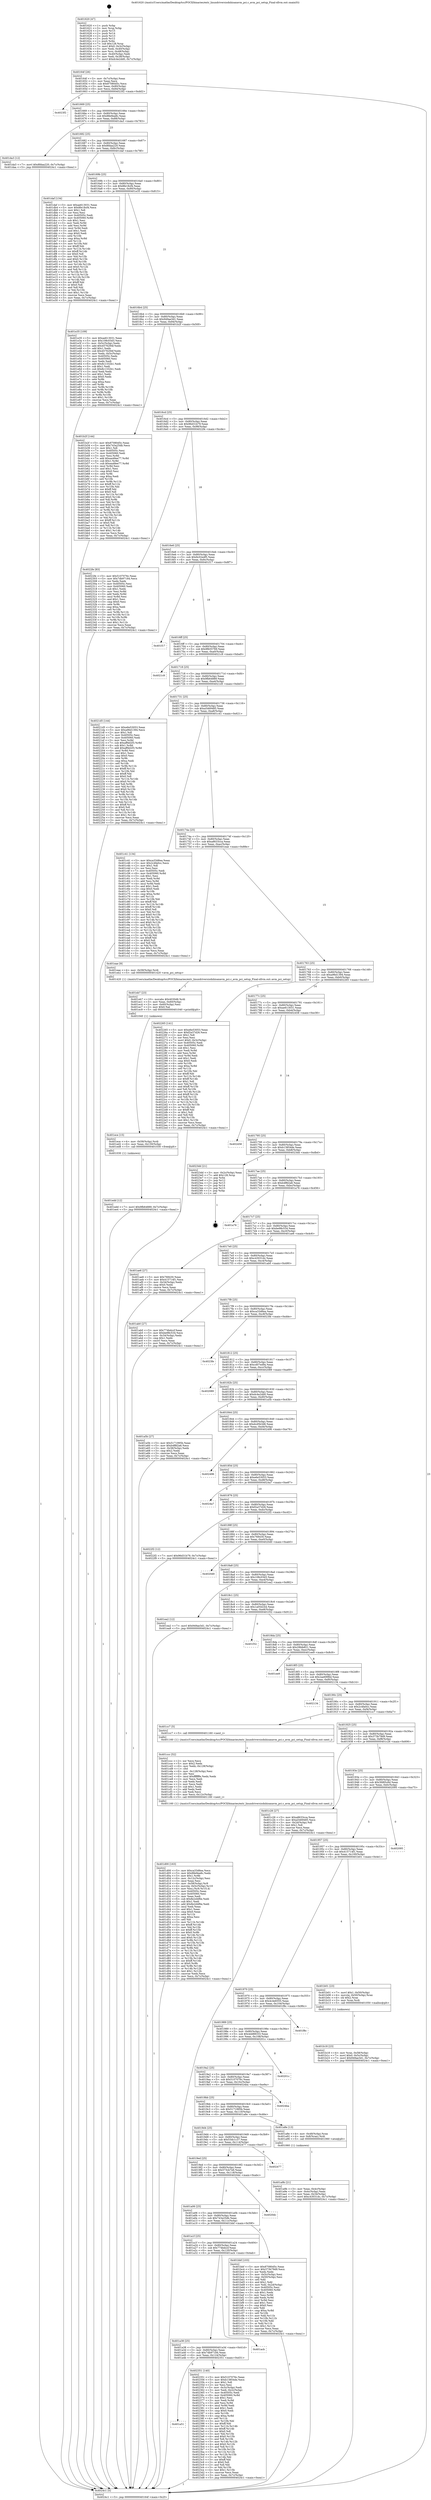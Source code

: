 digraph "0x401620" {
  label = "0x401620 (/mnt/c/Users/mathe/Desktop/tcc/POCII/binaries/extr_linuxdriversisdnhisaxavm_pci.c_avm_pci_setup_Final-ollvm.out::main(0))"
  labelloc = "t"
  node[shape=record]

  Entry [label="",width=0.3,height=0.3,shape=circle,fillcolor=black,style=filled]
  "0x40164f" [label="{
     0x40164f [26]\l
     | [instrs]\l
     &nbsp;&nbsp;0x40164f \<+3\>: mov -0x7c(%rbp),%eax\l
     &nbsp;&nbsp;0x401652 \<+2\>: mov %eax,%ecx\l
     &nbsp;&nbsp;0x401654 \<+6\>: sub $0x87080d5c,%ecx\l
     &nbsp;&nbsp;0x40165a \<+3\>: mov %eax,-0x80(%rbp)\l
     &nbsp;&nbsp;0x40165d \<+6\>: mov %ecx,-0x84(%rbp)\l
     &nbsp;&nbsp;0x401663 \<+6\>: je 00000000004023f2 \<main+0xdd2\>\l
  }"]
  "0x4023f2" [label="{
     0x4023f2\l
  }", style=dashed]
  "0x401669" [label="{
     0x401669 [25]\l
     | [instrs]\l
     &nbsp;&nbsp;0x401669 \<+5\>: jmp 000000000040166e \<main+0x4e\>\l
     &nbsp;&nbsp;0x40166e \<+3\>: mov -0x80(%rbp),%eax\l
     &nbsp;&nbsp;0x401671 \<+5\>: sub $0x88e9ea8c,%eax\l
     &nbsp;&nbsp;0x401676 \<+6\>: mov %eax,-0x88(%rbp)\l
     &nbsp;&nbsp;0x40167c \<+6\>: je 0000000000401da3 \<main+0x783\>\l
  }"]
  Exit [label="",width=0.3,height=0.3,shape=circle,fillcolor=black,style=filled,peripheries=2]
  "0x401da3" [label="{
     0x401da3 [12]\l
     | [instrs]\l
     &nbsp;&nbsp;0x401da3 \<+7\>: movl $0x8fdaa220,-0x7c(%rbp)\l
     &nbsp;&nbsp;0x401daa \<+5\>: jmp 00000000004024c1 \<main+0xea1\>\l
  }"]
  "0x401682" [label="{
     0x401682 [25]\l
     | [instrs]\l
     &nbsp;&nbsp;0x401682 \<+5\>: jmp 0000000000401687 \<main+0x67\>\l
     &nbsp;&nbsp;0x401687 \<+3\>: mov -0x80(%rbp),%eax\l
     &nbsp;&nbsp;0x40168a \<+5\>: sub $0x8fdaa220,%eax\l
     &nbsp;&nbsp;0x40168f \<+6\>: mov %eax,-0x8c(%rbp)\l
     &nbsp;&nbsp;0x401695 \<+6\>: je 0000000000401daf \<main+0x78f\>\l
  }"]
  "0x401a51" [label="{
     0x401a51\l
  }", style=dashed]
  "0x401daf" [label="{
     0x401daf [134]\l
     | [instrs]\l
     &nbsp;&nbsp;0x401daf \<+5\>: mov $0xae613031,%eax\l
     &nbsp;&nbsp;0x401db4 \<+5\>: mov $0x8fe18cf4,%ecx\l
     &nbsp;&nbsp;0x401db9 \<+2\>: mov $0x1,%dl\l
     &nbsp;&nbsp;0x401dbb \<+2\>: xor %esi,%esi\l
     &nbsp;&nbsp;0x401dbd \<+7\>: mov 0x40505c,%edi\l
     &nbsp;&nbsp;0x401dc4 \<+8\>: mov 0x405060,%r8d\l
     &nbsp;&nbsp;0x401dcc \<+3\>: sub $0x1,%esi\l
     &nbsp;&nbsp;0x401dcf \<+3\>: mov %edi,%r9d\l
     &nbsp;&nbsp;0x401dd2 \<+3\>: add %esi,%r9d\l
     &nbsp;&nbsp;0x401dd5 \<+4\>: imul %r9d,%edi\l
     &nbsp;&nbsp;0x401dd9 \<+3\>: and $0x1,%edi\l
     &nbsp;&nbsp;0x401ddc \<+3\>: cmp $0x0,%edi\l
     &nbsp;&nbsp;0x401ddf \<+4\>: sete %r10b\l
     &nbsp;&nbsp;0x401de3 \<+4\>: cmp $0xa,%r8d\l
     &nbsp;&nbsp;0x401de7 \<+4\>: setl %r11b\l
     &nbsp;&nbsp;0x401deb \<+3\>: mov %r10b,%bl\l
     &nbsp;&nbsp;0x401dee \<+3\>: xor $0xff,%bl\l
     &nbsp;&nbsp;0x401df1 \<+3\>: mov %r11b,%r14b\l
     &nbsp;&nbsp;0x401df4 \<+4\>: xor $0xff,%r14b\l
     &nbsp;&nbsp;0x401df8 \<+3\>: xor $0x0,%dl\l
     &nbsp;&nbsp;0x401dfb \<+3\>: mov %bl,%r15b\l
     &nbsp;&nbsp;0x401dfe \<+4\>: and $0x0,%r15b\l
     &nbsp;&nbsp;0x401e02 \<+3\>: and %dl,%r10b\l
     &nbsp;&nbsp;0x401e05 \<+3\>: mov %r14b,%r12b\l
     &nbsp;&nbsp;0x401e08 \<+4\>: and $0x0,%r12b\l
     &nbsp;&nbsp;0x401e0c \<+3\>: and %dl,%r11b\l
     &nbsp;&nbsp;0x401e0f \<+3\>: or %r10b,%r15b\l
     &nbsp;&nbsp;0x401e12 \<+3\>: or %r11b,%r12b\l
     &nbsp;&nbsp;0x401e15 \<+3\>: xor %r12b,%r15b\l
     &nbsp;&nbsp;0x401e18 \<+3\>: or %r14b,%bl\l
     &nbsp;&nbsp;0x401e1b \<+3\>: xor $0xff,%bl\l
     &nbsp;&nbsp;0x401e1e \<+3\>: or $0x0,%dl\l
     &nbsp;&nbsp;0x401e21 \<+2\>: and %dl,%bl\l
     &nbsp;&nbsp;0x401e23 \<+3\>: or %bl,%r15b\l
     &nbsp;&nbsp;0x401e26 \<+4\>: test $0x1,%r15b\l
     &nbsp;&nbsp;0x401e2a \<+3\>: cmovne %ecx,%eax\l
     &nbsp;&nbsp;0x401e2d \<+3\>: mov %eax,-0x7c(%rbp)\l
     &nbsp;&nbsp;0x401e30 \<+5\>: jmp 00000000004024c1 \<main+0xea1\>\l
  }"]
  "0x40169b" [label="{
     0x40169b [25]\l
     | [instrs]\l
     &nbsp;&nbsp;0x40169b \<+5\>: jmp 00000000004016a0 \<main+0x80\>\l
     &nbsp;&nbsp;0x4016a0 \<+3\>: mov -0x80(%rbp),%eax\l
     &nbsp;&nbsp;0x4016a3 \<+5\>: sub $0x8fe18cf4,%eax\l
     &nbsp;&nbsp;0x4016a8 \<+6\>: mov %eax,-0x90(%rbp)\l
     &nbsp;&nbsp;0x4016ae \<+6\>: je 0000000000401e35 \<main+0x815\>\l
  }"]
  "0x402351" [label="{
     0x402351 [140]\l
     | [instrs]\l
     &nbsp;&nbsp;0x402351 \<+5\>: mov $0x5107076c,%eax\l
     &nbsp;&nbsp;0x402356 \<+5\>: mov $0xb13854de,%ecx\l
     &nbsp;&nbsp;0x40235b \<+2\>: mov $0x1,%dl\l
     &nbsp;&nbsp;0x40235d \<+2\>: xor %esi,%esi\l
     &nbsp;&nbsp;0x40235f \<+3\>: mov -0x3c(%rbp),%edi\l
     &nbsp;&nbsp;0x402362 \<+3\>: mov %edi,-0x2c(%rbp)\l
     &nbsp;&nbsp;0x402365 \<+7\>: mov 0x40505c,%edi\l
     &nbsp;&nbsp;0x40236c \<+8\>: mov 0x405060,%r8d\l
     &nbsp;&nbsp;0x402374 \<+3\>: sub $0x1,%esi\l
     &nbsp;&nbsp;0x402377 \<+3\>: mov %edi,%r9d\l
     &nbsp;&nbsp;0x40237a \<+3\>: add %esi,%r9d\l
     &nbsp;&nbsp;0x40237d \<+4\>: imul %r9d,%edi\l
     &nbsp;&nbsp;0x402381 \<+3\>: and $0x1,%edi\l
     &nbsp;&nbsp;0x402384 \<+3\>: cmp $0x0,%edi\l
     &nbsp;&nbsp;0x402387 \<+4\>: sete %r10b\l
     &nbsp;&nbsp;0x40238b \<+4\>: cmp $0xa,%r8d\l
     &nbsp;&nbsp;0x40238f \<+4\>: setl %r11b\l
     &nbsp;&nbsp;0x402393 \<+3\>: mov %r10b,%bl\l
     &nbsp;&nbsp;0x402396 \<+3\>: xor $0xff,%bl\l
     &nbsp;&nbsp;0x402399 \<+3\>: mov %r11b,%r14b\l
     &nbsp;&nbsp;0x40239c \<+4\>: xor $0xff,%r14b\l
     &nbsp;&nbsp;0x4023a0 \<+3\>: xor $0x0,%dl\l
     &nbsp;&nbsp;0x4023a3 \<+3\>: mov %bl,%r15b\l
     &nbsp;&nbsp;0x4023a6 \<+4\>: and $0x0,%r15b\l
     &nbsp;&nbsp;0x4023aa \<+3\>: and %dl,%r10b\l
     &nbsp;&nbsp;0x4023ad \<+3\>: mov %r14b,%r12b\l
     &nbsp;&nbsp;0x4023b0 \<+4\>: and $0x0,%r12b\l
     &nbsp;&nbsp;0x4023b4 \<+3\>: and %dl,%r11b\l
     &nbsp;&nbsp;0x4023b7 \<+3\>: or %r10b,%r15b\l
     &nbsp;&nbsp;0x4023ba \<+3\>: or %r11b,%r12b\l
     &nbsp;&nbsp;0x4023bd \<+3\>: xor %r12b,%r15b\l
     &nbsp;&nbsp;0x4023c0 \<+3\>: or %r14b,%bl\l
     &nbsp;&nbsp;0x4023c3 \<+3\>: xor $0xff,%bl\l
     &nbsp;&nbsp;0x4023c6 \<+3\>: or $0x0,%dl\l
     &nbsp;&nbsp;0x4023c9 \<+2\>: and %dl,%bl\l
     &nbsp;&nbsp;0x4023cb \<+3\>: or %bl,%r15b\l
     &nbsp;&nbsp;0x4023ce \<+4\>: test $0x1,%r15b\l
     &nbsp;&nbsp;0x4023d2 \<+3\>: cmovne %ecx,%eax\l
     &nbsp;&nbsp;0x4023d5 \<+3\>: mov %eax,-0x7c(%rbp)\l
     &nbsp;&nbsp;0x4023d8 \<+5\>: jmp 00000000004024c1 \<main+0xea1\>\l
  }"]
  "0x401e35" [label="{
     0x401e35 [109]\l
     | [instrs]\l
     &nbsp;&nbsp;0x401e35 \<+5\>: mov $0xae613031,%eax\l
     &nbsp;&nbsp;0x401e3a \<+5\>: mov $0x108c03d3,%ecx\l
     &nbsp;&nbsp;0x401e3f \<+3\>: mov -0x5c(%rbp),%edx\l
     &nbsp;&nbsp;0x401e42 \<+6\>: add $0x4576294f,%edx\l
     &nbsp;&nbsp;0x401e48 \<+3\>: add $0x1,%edx\l
     &nbsp;&nbsp;0x401e4b \<+6\>: sub $0x4576294f,%edx\l
     &nbsp;&nbsp;0x401e51 \<+3\>: mov %edx,-0x5c(%rbp)\l
     &nbsp;&nbsp;0x401e54 \<+7\>: mov 0x40505c,%edx\l
     &nbsp;&nbsp;0x401e5b \<+7\>: mov 0x405060,%esi\l
     &nbsp;&nbsp;0x401e62 \<+2\>: mov %edx,%edi\l
     &nbsp;&nbsp;0x401e64 \<+6\>: add $0x8c1332b1,%edi\l
     &nbsp;&nbsp;0x401e6a \<+3\>: sub $0x1,%edi\l
     &nbsp;&nbsp;0x401e6d \<+6\>: sub $0x8c1332b1,%edi\l
     &nbsp;&nbsp;0x401e73 \<+3\>: imul %edi,%edx\l
     &nbsp;&nbsp;0x401e76 \<+3\>: and $0x1,%edx\l
     &nbsp;&nbsp;0x401e79 \<+3\>: cmp $0x0,%edx\l
     &nbsp;&nbsp;0x401e7c \<+4\>: sete %r8b\l
     &nbsp;&nbsp;0x401e80 \<+3\>: cmp $0xa,%esi\l
     &nbsp;&nbsp;0x401e83 \<+4\>: setl %r9b\l
     &nbsp;&nbsp;0x401e87 \<+3\>: mov %r8b,%r10b\l
     &nbsp;&nbsp;0x401e8a \<+3\>: and %r9b,%r10b\l
     &nbsp;&nbsp;0x401e8d \<+3\>: xor %r9b,%r8b\l
     &nbsp;&nbsp;0x401e90 \<+3\>: or %r8b,%r10b\l
     &nbsp;&nbsp;0x401e93 \<+4\>: test $0x1,%r10b\l
     &nbsp;&nbsp;0x401e97 \<+3\>: cmovne %ecx,%eax\l
     &nbsp;&nbsp;0x401e9a \<+3\>: mov %eax,-0x7c(%rbp)\l
     &nbsp;&nbsp;0x401e9d \<+5\>: jmp 00000000004024c1 \<main+0xea1\>\l
  }"]
  "0x4016b4" [label="{
     0x4016b4 [25]\l
     | [instrs]\l
     &nbsp;&nbsp;0x4016b4 \<+5\>: jmp 00000000004016b9 \<main+0x99\>\l
     &nbsp;&nbsp;0x4016b9 \<+3\>: mov -0x80(%rbp),%eax\l
     &nbsp;&nbsp;0x4016bc \<+5\>: sub $0x949ae3d1,%eax\l
     &nbsp;&nbsp;0x4016c1 \<+6\>: mov %eax,-0x94(%rbp)\l
     &nbsp;&nbsp;0x4016c7 \<+6\>: je 0000000000401b2f \<main+0x50f\>\l
  }"]
  "0x401a38" [label="{
     0x401a38 [25]\l
     | [instrs]\l
     &nbsp;&nbsp;0x401a38 \<+5\>: jmp 0000000000401a3d \<main+0x41d\>\l
     &nbsp;&nbsp;0x401a3d \<+3\>: mov -0x80(%rbp),%eax\l
     &nbsp;&nbsp;0x401a40 \<+5\>: sub $0x7db97184,%eax\l
     &nbsp;&nbsp;0x401a45 \<+6\>: mov %eax,-0x124(%rbp)\l
     &nbsp;&nbsp;0x401a4b \<+6\>: je 0000000000402351 \<main+0xd31\>\l
  }"]
  "0x401b2f" [label="{
     0x401b2f [144]\l
     | [instrs]\l
     &nbsp;&nbsp;0x401b2f \<+5\>: mov $0x87080d5c,%eax\l
     &nbsp;&nbsp;0x401b34 \<+5\>: mov $0x743a25db,%ecx\l
     &nbsp;&nbsp;0x401b39 \<+2\>: mov $0x1,%dl\l
     &nbsp;&nbsp;0x401b3b \<+7\>: mov 0x40505c,%esi\l
     &nbsp;&nbsp;0x401b42 \<+7\>: mov 0x405060,%edi\l
     &nbsp;&nbsp;0x401b49 \<+3\>: mov %esi,%r8d\l
     &nbsp;&nbsp;0x401b4c \<+7\>: add $0xea48ee77,%r8d\l
     &nbsp;&nbsp;0x401b53 \<+4\>: sub $0x1,%r8d\l
     &nbsp;&nbsp;0x401b57 \<+7\>: sub $0xea48ee77,%r8d\l
     &nbsp;&nbsp;0x401b5e \<+4\>: imul %r8d,%esi\l
     &nbsp;&nbsp;0x401b62 \<+3\>: and $0x1,%esi\l
     &nbsp;&nbsp;0x401b65 \<+3\>: cmp $0x0,%esi\l
     &nbsp;&nbsp;0x401b68 \<+4\>: sete %r9b\l
     &nbsp;&nbsp;0x401b6c \<+3\>: cmp $0xa,%edi\l
     &nbsp;&nbsp;0x401b6f \<+4\>: setl %r10b\l
     &nbsp;&nbsp;0x401b73 \<+3\>: mov %r9b,%r11b\l
     &nbsp;&nbsp;0x401b76 \<+4\>: xor $0xff,%r11b\l
     &nbsp;&nbsp;0x401b7a \<+3\>: mov %r10b,%bl\l
     &nbsp;&nbsp;0x401b7d \<+3\>: xor $0xff,%bl\l
     &nbsp;&nbsp;0x401b80 \<+3\>: xor $0x0,%dl\l
     &nbsp;&nbsp;0x401b83 \<+3\>: mov %r11b,%r14b\l
     &nbsp;&nbsp;0x401b86 \<+4\>: and $0x0,%r14b\l
     &nbsp;&nbsp;0x401b8a \<+3\>: and %dl,%r9b\l
     &nbsp;&nbsp;0x401b8d \<+3\>: mov %bl,%r15b\l
     &nbsp;&nbsp;0x401b90 \<+4\>: and $0x0,%r15b\l
     &nbsp;&nbsp;0x401b94 \<+3\>: and %dl,%r10b\l
     &nbsp;&nbsp;0x401b97 \<+3\>: or %r9b,%r14b\l
     &nbsp;&nbsp;0x401b9a \<+3\>: or %r10b,%r15b\l
     &nbsp;&nbsp;0x401b9d \<+3\>: xor %r15b,%r14b\l
     &nbsp;&nbsp;0x401ba0 \<+3\>: or %bl,%r11b\l
     &nbsp;&nbsp;0x401ba3 \<+4\>: xor $0xff,%r11b\l
     &nbsp;&nbsp;0x401ba7 \<+3\>: or $0x0,%dl\l
     &nbsp;&nbsp;0x401baa \<+3\>: and %dl,%r11b\l
     &nbsp;&nbsp;0x401bad \<+3\>: or %r11b,%r14b\l
     &nbsp;&nbsp;0x401bb0 \<+4\>: test $0x1,%r14b\l
     &nbsp;&nbsp;0x401bb4 \<+3\>: cmovne %ecx,%eax\l
     &nbsp;&nbsp;0x401bb7 \<+3\>: mov %eax,-0x7c(%rbp)\l
     &nbsp;&nbsp;0x401bba \<+5\>: jmp 00000000004024c1 \<main+0xea1\>\l
  }"]
  "0x4016cd" [label="{
     0x4016cd [25]\l
     | [instrs]\l
     &nbsp;&nbsp;0x4016cd \<+5\>: jmp 00000000004016d2 \<main+0xb2\>\l
     &nbsp;&nbsp;0x4016d2 \<+3\>: mov -0x80(%rbp),%eax\l
     &nbsp;&nbsp;0x4016d5 \<+5\>: sub $0x96d31b79,%eax\l
     &nbsp;&nbsp;0x4016da \<+6\>: mov %eax,-0x98(%rbp)\l
     &nbsp;&nbsp;0x4016e0 \<+6\>: je 00000000004022fe \<main+0xcde\>\l
  }"]
  "0x401acb" [label="{
     0x401acb\l
  }", style=dashed]
  "0x4022fe" [label="{
     0x4022fe [83]\l
     | [instrs]\l
     &nbsp;&nbsp;0x4022fe \<+5\>: mov $0x5107076c,%eax\l
     &nbsp;&nbsp;0x402303 \<+5\>: mov $0x7db97184,%ecx\l
     &nbsp;&nbsp;0x402308 \<+2\>: xor %edx,%edx\l
     &nbsp;&nbsp;0x40230a \<+7\>: mov 0x40505c,%esi\l
     &nbsp;&nbsp;0x402311 \<+7\>: mov 0x405060,%edi\l
     &nbsp;&nbsp;0x402318 \<+3\>: sub $0x1,%edx\l
     &nbsp;&nbsp;0x40231b \<+3\>: mov %esi,%r8d\l
     &nbsp;&nbsp;0x40231e \<+3\>: add %edx,%r8d\l
     &nbsp;&nbsp;0x402321 \<+4\>: imul %r8d,%esi\l
     &nbsp;&nbsp;0x402325 \<+3\>: and $0x1,%esi\l
     &nbsp;&nbsp;0x402328 \<+3\>: cmp $0x0,%esi\l
     &nbsp;&nbsp;0x40232b \<+4\>: sete %r9b\l
     &nbsp;&nbsp;0x40232f \<+3\>: cmp $0xa,%edi\l
     &nbsp;&nbsp;0x402332 \<+4\>: setl %r10b\l
     &nbsp;&nbsp;0x402336 \<+3\>: mov %r9b,%r11b\l
     &nbsp;&nbsp;0x402339 \<+3\>: and %r10b,%r11b\l
     &nbsp;&nbsp;0x40233c \<+3\>: xor %r10b,%r9b\l
     &nbsp;&nbsp;0x40233f \<+3\>: or %r9b,%r11b\l
     &nbsp;&nbsp;0x402342 \<+4\>: test $0x1,%r11b\l
     &nbsp;&nbsp;0x402346 \<+3\>: cmovne %ecx,%eax\l
     &nbsp;&nbsp;0x402349 \<+3\>: mov %eax,-0x7c(%rbp)\l
     &nbsp;&nbsp;0x40234c \<+5\>: jmp 00000000004024c1 \<main+0xea1\>\l
  }"]
  "0x4016e6" [label="{
     0x4016e6 [25]\l
     | [instrs]\l
     &nbsp;&nbsp;0x4016e6 \<+5\>: jmp 00000000004016eb \<main+0xcb\>\l
     &nbsp;&nbsp;0x4016eb \<+3\>: mov -0x80(%rbp),%eax\l
     &nbsp;&nbsp;0x4016ee \<+5\>: sub $0x9c02edf5,%eax\l
     &nbsp;&nbsp;0x4016f3 \<+6\>: mov %eax,-0x9c(%rbp)\l
     &nbsp;&nbsp;0x4016f9 \<+6\>: je 0000000000401f17 \<main+0x8f7\>\l
  }"]
  "0x401edd" [label="{
     0x401edd [12]\l
     | [instrs]\l
     &nbsp;&nbsp;0x401edd \<+7\>: movl $0x9fb64889,-0x7c(%rbp)\l
     &nbsp;&nbsp;0x401ee4 \<+5\>: jmp 00000000004024c1 \<main+0xea1\>\l
  }"]
  "0x401f17" [label="{
     0x401f17\l
  }", style=dashed]
  "0x4016ff" [label="{
     0x4016ff [25]\l
     | [instrs]\l
     &nbsp;&nbsp;0x4016ff \<+5\>: jmp 0000000000401704 \<main+0xe4\>\l
     &nbsp;&nbsp;0x401704 \<+3\>: mov -0x80(%rbp),%eax\l
     &nbsp;&nbsp;0x401707 \<+5\>: sub $0x9fb55769,%eax\l
     &nbsp;&nbsp;0x40170c \<+6\>: mov %eax,-0xa0(%rbp)\l
     &nbsp;&nbsp;0x401712 \<+6\>: je 00000000004021c9 \<main+0xba9\>\l
  }"]
  "0x401ece" [label="{
     0x401ece [15]\l
     | [instrs]\l
     &nbsp;&nbsp;0x401ece \<+4\>: mov -0x58(%rbp),%rdi\l
     &nbsp;&nbsp;0x401ed2 \<+6\>: mov %eax,-0x130(%rbp)\l
     &nbsp;&nbsp;0x401ed8 \<+5\>: call 0000000000401030 \<free@plt\>\l
     | [calls]\l
     &nbsp;&nbsp;0x401030 \{1\} (unknown)\l
  }"]
  "0x4021c9" [label="{
     0x4021c9\l
  }", style=dashed]
  "0x401718" [label="{
     0x401718 [25]\l
     | [instrs]\l
     &nbsp;&nbsp;0x401718 \<+5\>: jmp 000000000040171d \<main+0xfd\>\l
     &nbsp;&nbsp;0x40171d \<+3\>: mov -0x80(%rbp),%eax\l
     &nbsp;&nbsp;0x401720 \<+5\>: sub $0x9fb64889,%eax\l
     &nbsp;&nbsp;0x401725 \<+6\>: mov %eax,-0xa4(%rbp)\l
     &nbsp;&nbsp;0x40172b \<+6\>: je 00000000004021d5 \<main+0xbb5\>\l
  }"]
  "0x401eb7" [label="{
     0x401eb7 [23]\l
     | [instrs]\l
     &nbsp;&nbsp;0x401eb7 \<+10\>: movabs $0x4030d6,%rdi\l
     &nbsp;&nbsp;0x401ec1 \<+3\>: mov %eax,-0x60(%rbp)\l
     &nbsp;&nbsp;0x401ec4 \<+3\>: mov -0x60(%rbp),%esi\l
     &nbsp;&nbsp;0x401ec7 \<+2\>: mov $0x0,%al\l
     &nbsp;&nbsp;0x401ec9 \<+5\>: call 0000000000401040 \<printf@plt\>\l
     | [calls]\l
     &nbsp;&nbsp;0x401040 \{1\} (unknown)\l
  }"]
  "0x4021d5" [label="{
     0x4021d5 [144]\l
     | [instrs]\l
     &nbsp;&nbsp;0x4021d5 \<+5\>: mov $0xe6e53053,%eax\l
     &nbsp;&nbsp;0x4021da \<+5\>: mov $0xa96d1394,%ecx\l
     &nbsp;&nbsp;0x4021df \<+2\>: mov $0x1,%dl\l
     &nbsp;&nbsp;0x4021e1 \<+7\>: mov 0x40505c,%esi\l
     &nbsp;&nbsp;0x4021e8 \<+7\>: mov 0x405060,%edi\l
     &nbsp;&nbsp;0x4021ef \<+3\>: mov %esi,%r8d\l
     &nbsp;&nbsp;0x4021f2 \<+7\>: sub $0xaff4d2f3,%r8d\l
     &nbsp;&nbsp;0x4021f9 \<+4\>: sub $0x1,%r8d\l
     &nbsp;&nbsp;0x4021fd \<+7\>: add $0xaff4d2f3,%r8d\l
     &nbsp;&nbsp;0x402204 \<+4\>: imul %r8d,%esi\l
     &nbsp;&nbsp;0x402208 \<+3\>: and $0x1,%esi\l
     &nbsp;&nbsp;0x40220b \<+3\>: cmp $0x0,%esi\l
     &nbsp;&nbsp;0x40220e \<+4\>: sete %r9b\l
     &nbsp;&nbsp;0x402212 \<+3\>: cmp $0xa,%edi\l
     &nbsp;&nbsp;0x402215 \<+4\>: setl %r10b\l
     &nbsp;&nbsp;0x402219 \<+3\>: mov %r9b,%r11b\l
     &nbsp;&nbsp;0x40221c \<+4\>: xor $0xff,%r11b\l
     &nbsp;&nbsp;0x402220 \<+3\>: mov %r10b,%bl\l
     &nbsp;&nbsp;0x402223 \<+3\>: xor $0xff,%bl\l
     &nbsp;&nbsp;0x402226 \<+3\>: xor $0x0,%dl\l
     &nbsp;&nbsp;0x402229 \<+3\>: mov %r11b,%r14b\l
     &nbsp;&nbsp;0x40222c \<+4\>: and $0x0,%r14b\l
     &nbsp;&nbsp;0x402230 \<+3\>: and %dl,%r9b\l
     &nbsp;&nbsp;0x402233 \<+3\>: mov %bl,%r15b\l
     &nbsp;&nbsp;0x402236 \<+4\>: and $0x0,%r15b\l
     &nbsp;&nbsp;0x40223a \<+3\>: and %dl,%r10b\l
     &nbsp;&nbsp;0x40223d \<+3\>: or %r9b,%r14b\l
     &nbsp;&nbsp;0x402240 \<+3\>: or %r10b,%r15b\l
     &nbsp;&nbsp;0x402243 \<+3\>: xor %r15b,%r14b\l
     &nbsp;&nbsp;0x402246 \<+3\>: or %bl,%r11b\l
     &nbsp;&nbsp;0x402249 \<+4\>: xor $0xff,%r11b\l
     &nbsp;&nbsp;0x40224d \<+3\>: or $0x0,%dl\l
     &nbsp;&nbsp;0x402250 \<+3\>: and %dl,%r11b\l
     &nbsp;&nbsp;0x402253 \<+3\>: or %r11b,%r14b\l
     &nbsp;&nbsp;0x402256 \<+4\>: test $0x1,%r14b\l
     &nbsp;&nbsp;0x40225a \<+3\>: cmovne %ecx,%eax\l
     &nbsp;&nbsp;0x40225d \<+3\>: mov %eax,-0x7c(%rbp)\l
     &nbsp;&nbsp;0x402260 \<+5\>: jmp 00000000004024c1 \<main+0xea1\>\l
  }"]
  "0x401731" [label="{
     0x401731 [25]\l
     | [instrs]\l
     &nbsp;&nbsp;0x401731 \<+5\>: jmp 0000000000401736 \<main+0x116\>\l
     &nbsp;&nbsp;0x401736 \<+3\>: mov -0x80(%rbp),%eax\l
     &nbsp;&nbsp;0x401739 \<+5\>: sub $0xa5469485,%eax\l
     &nbsp;&nbsp;0x40173e \<+6\>: mov %eax,-0xa8(%rbp)\l
     &nbsp;&nbsp;0x401744 \<+6\>: je 0000000000401c41 \<main+0x621\>\l
  }"]
  "0x401d00" [label="{
     0x401d00 [163]\l
     | [instrs]\l
     &nbsp;&nbsp;0x401d00 \<+5\>: mov $0xca33d6ea,%ecx\l
     &nbsp;&nbsp;0x401d05 \<+5\>: mov $0x88e9ea8c,%edx\l
     &nbsp;&nbsp;0x401d0a \<+3\>: mov $0x1,%r8b\l
     &nbsp;&nbsp;0x401d0d \<+6\>: mov -0x12c(%rbp),%esi\l
     &nbsp;&nbsp;0x401d13 \<+3\>: imul %eax,%esi\l
     &nbsp;&nbsp;0x401d16 \<+4\>: mov -0x58(%rbp),%r9\l
     &nbsp;&nbsp;0x401d1a \<+4\>: movslq -0x5c(%rbp),%r10\l
     &nbsp;&nbsp;0x401d1e \<+4\>: mov %esi,(%r9,%r10,4)\l
     &nbsp;&nbsp;0x401d22 \<+7\>: mov 0x40505c,%eax\l
     &nbsp;&nbsp;0x401d29 \<+7\>: mov 0x405060,%esi\l
     &nbsp;&nbsp;0x401d30 \<+2\>: mov %eax,%edi\l
     &nbsp;&nbsp;0x401d32 \<+6\>: sub $0x8e2d4f6e,%edi\l
     &nbsp;&nbsp;0x401d38 \<+3\>: sub $0x1,%edi\l
     &nbsp;&nbsp;0x401d3b \<+6\>: add $0x8e2d4f6e,%edi\l
     &nbsp;&nbsp;0x401d41 \<+3\>: imul %edi,%eax\l
     &nbsp;&nbsp;0x401d44 \<+3\>: and $0x1,%eax\l
     &nbsp;&nbsp;0x401d47 \<+3\>: cmp $0x0,%eax\l
     &nbsp;&nbsp;0x401d4a \<+4\>: sete %r11b\l
     &nbsp;&nbsp;0x401d4e \<+3\>: cmp $0xa,%esi\l
     &nbsp;&nbsp;0x401d51 \<+3\>: setl %bl\l
     &nbsp;&nbsp;0x401d54 \<+3\>: mov %r11b,%r14b\l
     &nbsp;&nbsp;0x401d57 \<+4\>: xor $0xff,%r14b\l
     &nbsp;&nbsp;0x401d5b \<+3\>: mov %bl,%r15b\l
     &nbsp;&nbsp;0x401d5e \<+4\>: xor $0xff,%r15b\l
     &nbsp;&nbsp;0x401d62 \<+4\>: xor $0x0,%r8b\l
     &nbsp;&nbsp;0x401d66 \<+3\>: mov %r14b,%r12b\l
     &nbsp;&nbsp;0x401d69 \<+4\>: and $0x0,%r12b\l
     &nbsp;&nbsp;0x401d6d \<+3\>: and %r8b,%r11b\l
     &nbsp;&nbsp;0x401d70 \<+3\>: mov %r15b,%r13b\l
     &nbsp;&nbsp;0x401d73 \<+4\>: and $0x0,%r13b\l
     &nbsp;&nbsp;0x401d77 \<+3\>: and %r8b,%bl\l
     &nbsp;&nbsp;0x401d7a \<+3\>: or %r11b,%r12b\l
     &nbsp;&nbsp;0x401d7d \<+3\>: or %bl,%r13b\l
     &nbsp;&nbsp;0x401d80 \<+3\>: xor %r13b,%r12b\l
     &nbsp;&nbsp;0x401d83 \<+3\>: or %r15b,%r14b\l
     &nbsp;&nbsp;0x401d86 \<+4\>: xor $0xff,%r14b\l
     &nbsp;&nbsp;0x401d8a \<+4\>: or $0x0,%r8b\l
     &nbsp;&nbsp;0x401d8e \<+3\>: and %r8b,%r14b\l
     &nbsp;&nbsp;0x401d91 \<+3\>: or %r14b,%r12b\l
     &nbsp;&nbsp;0x401d94 \<+4\>: test $0x1,%r12b\l
     &nbsp;&nbsp;0x401d98 \<+3\>: cmovne %edx,%ecx\l
     &nbsp;&nbsp;0x401d9b \<+3\>: mov %ecx,-0x7c(%rbp)\l
     &nbsp;&nbsp;0x401d9e \<+5\>: jmp 00000000004024c1 \<main+0xea1\>\l
  }"]
  "0x401c41" [label="{
     0x401c41 [134]\l
     | [instrs]\l
     &nbsp;&nbsp;0x401c41 \<+5\>: mov $0xca33d6ea,%eax\l
     &nbsp;&nbsp;0x401c46 \<+5\>: mov $0x2c4fa0cc,%ecx\l
     &nbsp;&nbsp;0x401c4b \<+2\>: mov $0x1,%dl\l
     &nbsp;&nbsp;0x401c4d \<+2\>: xor %esi,%esi\l
     &nbsp;&nbsp;0x401c4f \<+7\>: mov 0x40505c,%edi\l
     &nbsp;&nbsp;0x401c56 \<+8\>: mov 0x405060,%r8d\l
     &nbsp;&nbsp;0x401c5e \<+3\>: sub $0x1,%esi\l
     &nbsp;&nbsp;0x401c61 \<+3\>: mov %edi,%r9d\l
     &nbsp;&nbsp;0x401c64 \<+3\>: add %esi,%r9d\l
     &nbsp;&nbsp;0x401c67 \<+4\>: imul %r9d,%edi\l
     &nbsp;&nbsp;0x401c6b \<+3\>: and $0x1,%edi\l
     &nbsp;&nbsp;0x401c6e \<+3\>: cmp $0x0,%edi\l
     &nbsp;&nbsp;0x401c71 \<+4\>: sete %r10b\l
     &nbsp;&nbsp;0x401c75 \<+4\>: cmp $0xa,%r8d\l
     &nbsp;&nbsp;0x401c79 \<+4\>: setl %r11b\l
     &nbsp;&nbsp;0x401c7d \<+3\>: mov %r10b,%bl\l
     &nbsp;&nbsp;0x401c80 \<+3\>: xor $0xff,%bl\l
     &nbsp;&nbsp;0x401c83 \<+3\>: mov %r11b,%r14b\l
     &nbsp;&nbsp;0x401c86 \<+4\>: xor $0xff,%r14b\l
     &nbsp;&nbsp;0x401c8a \<+3\>: xor $0x0,%dl\l
     &nbsp;&nbsp;0x401c8d \<+3\>: mov %bl,%r15b\l
     &nbsp;&nbsp;0x401c90 \<+4\>: and $0x0,%r15b\l
     &nbsp;&nbsp;0x401c94 \<+3\>: and %dl,%r10b\l
     &nbsp;&nbsp;0x401c97 \<+3\>: mov %r14b,%r12b\l
     &nbsp;&nbsp;0x401c9a \<+4\>: and $0x0,%r12b\l
     &nbsp;&nbsp;0x401c9e \<+3\>: and %dl,%r11b\l
     &nbsp;&nbsp;0x401ca1 \<+3\>: or %r10b,%r15b\l
     &nbsp;&nbsp;0x401ca4 \<+3\>: or %r11b,%r12b\l
     &nbsp;&nbsp;0x401ca7 \<+3\>: xor %r12b,%r15b\l
     &nbsp;&nbsp;0x401caa \<+3\>: or %r14b,%bl\l
     &nbsp;&nbsp;0x401cad \<+3\>: xor $0xff,%bl\l
     &nbsp;&nbsp;0x401cb0 \<+3\>: or $0x0,%dl\l
     &nbsp;&nbsp;0x401cb3 \<+2\>: and %dl,%bl\l
     &nbsp;&nbsp;0x401cb5 \<+3\>: or %bl,%r15b\l
     &nbsp;&nbsp;0x401cb8 \<+4\>: test $0x1,%r15b\l
     &nbsp;&nbsp;0x401cbc \<+3\>: cmovne %ecx,%eax\l
     &nbsp;&nbsp;0x401cbf \<+3\>: mov %eax,-0x7c(%rbp)\l
     &nbsp;&nbsp;0x401cc2 \<+5\>: jmp 00000000004024c1 \<main+0xea1\>\l
  }"]
  "0x40174a" [label="{
     0x40174a [25]\l
     | [instrs]\l
     &nbsp;&nbsp;0x40174a \<+5\>: jmp 000000000040174f \<main+0x12f\>\l
     &nbsp;&nbsp;0x40174f \<+3\>: mov -0x80(%rbp),%eax\l
     &nbsp;&nbsp;0x401752 \<+5\>: sub $0xa8633cca,%eax\l
     &nbsp;&nbsp;0x401757 \<+6\>: mov %eax,-0xac(%rbp)\l
     &nbsp;&nbsp;0x40175d \<+6\>: je 0000000000401eae \<main+0x88e\>\l
  }"]
  "0x401ccc" [label="{
     0x401ccc [52]\l
     | [instrs]\l
     &nbsp;&nbsp;0x401ccc \<+2\>: xor %ecx,%ecx\l
     &nbsp;&nbsp;0x401cce \<+5\>: mov $0x2,%edx\l
     &nbsp;&nbsp;0x401cd3 \<+6\>: mov %edx,-0x128(%rbp)\l
     &nbsp;&nbsp;0x401cd9 \<+1\>: cltd\l
     &nbsp;&nbsp;0x401cda \<+6\>: mov -0x128(%rbp),%esi\l
     &nbsp;&nbsp;0x401ce0 \<+2\>: idiv %esi\l
     &nbsp;&nbsp;0x401ce2 \<+6\>: imul $0xfffffffe,%edx,%edx\l
     &nbsp;&nbsp;0x401ce8 \<+2\>: mov %ecx,%edi\l
     &nbsp;&nbsp;0x401cea \<+2\>: sub %edx,%edi\l
     &nbsp;&nbsp;0x401cec \<+2\>: mov %ecx,%edx\l
     &nbsp;&nbsp;0x401cee \<+3\>: sub $0x1,%edx\l
     &nbsp;&nbsp;0x401cf1 \<+2\>: add %edx,%edi\l
     &nbsp;&nbsp;0x401cf3 \<+2\>: sub %edi,%ecx\l
     &nbsp;&nbsp;0x401cf5 \<+6\>: mov %ecx,-0x12c(%rbp)\l
     &nbsp;&nbsp;0x401cfb \<+5\>: call 0000000000401160 \<next_i\>\l
     | [calls]\l
     &nbsp;&nbsp;0x401160 \{1\} (/mnt/c/Users/mathe/Desktop/tcc/POCII/binaries/extr_linuxdriversisdnhisaxavm_pci.c_avm_pci_setup_Final-ollvm.out::next_i)\l
  }"]
  "0x401eae" [label="{
     0x401eae [9]\l
     | [instrs]\l
     &nbsp;&nbsp;0x401eae \<+4\>: mov -0x58(%rbp),%rdi\l
     &nbsp;&nbsp;0x401eb2 \<+5\>: call 0000000000401420 \<avm_pci_setup\>\l
     | [calls]\l
     &nbsp;&nbsp;0x401420 \{1\} (/mnt/c/Users/mathe/Desktop/tcc/POCII/binaries/extr_linuxdriversisdnhisaxavm_pci.c_avm_pci_setup_Final-ollvm.out::avm_pci_setup)\l
  }"]
  "0x401763" [label="{
     0x401763 [25]\l
     | [instrs]\l
     &nbsp;&nbsp;0x401763 \<+5\>: jmp 0000000000401768 \<main+0x148\>\l
     &nbsp;&nbsp;0x401768 \<+3\>: mov -0x80(%rbp),%eax\l
     &nbsp;&nbsp;0x40176b \<+5\>: sub $0xa96d1394,%eax\l
     &nbsp;&nbsp;0x401770 \<+6\>: mov %eax,-0xb0(%rbp)\l
     &nbsp;&nbsp;0x401776 \<+6\>: je 0000000000402265 \<main+0xc45\>\l
  }"]
  "0x401a1f" [label="{
     0x401a1f [25]\l
     | [instrs]\l
     &nbsp;&nbsp;0x401a1f \<+5\>: jmp 0000000000401a24 \<main+0x404\>\l
     &nbsp;&nbsp;0x401a24 \<+3\>: mov -0x80(%rbp),%eax\l
     &nbsp;&nbsp;0x401a27 \<+5\>: sub $0x774bdccf,%eax\l
     &nbsp;&nbsp;0x401a2c \<+6\>: mov %eax,-0x120(%rbp)\l
     &nbsp;&nbsp;0x401a32 \<+6\>: je 0000000000401acb \<main+0x4ab\>\l
  }"]
  "0x402265" [label="{
     0x402265 [141]\l
     | [instrs]\l
     &nbsp;&nbsp;0x402265 \<+5\>: mov $0xe6e53053,%eax\l
     &nbsp;&nbsp;0x40226a \<+5\>: mov $0xf2a37d26,%ecx\l
     &nbsp;&nbsp;0x40226f \<+2\>: mov $0x1,%dl\l
     &nbsp;&nbsp;0x402271 \<+2\>: xor %esi,%esi\l
     &nbsp;&nbsp;0x402273 \<+7\>: movl $0x0,-0x3c(%rbp)\l
     &nbsp;&nbsp;0x40227a \<+7\>: mov 0x40505c,%edi\l
     &nbsp;&nbsp;0x402281 \<+8\>: mov 0x405060,%r8d\l
     &nbsp;&nbsp;0x402289 \<+3\>: sub $0x1,%esi\l
     &nbsp;&nbsp;0x40228c \<+3\>: mov %edi,%r9d\l
     &nbsp;&nbsp;0x40228f \<+3\>: add %esi,%r9d\l
     &nbsp;&nbsp;0x402292 \<+4\>: imul %r9d,%edi\l
     &nbsp;&nbsp;0x402296 \<+3\>: and $0x1,%edi\l
     &nbsp;&nbsp;0x402299 \<+3\>: cmp $0x0,%edi\l
     &nbsp;&nbsp;0x40229c \<+4\>: sete %r10b\l
     &nbsp;&nbsp;0x4022a0 \<+4\>: cmp $0xa,%r8d\l
     &nbsp;&nbsp;0x4022a4 \<+4\>: setl %r11b\l
     &nbsp;&nbsp;0x4022a8 \<+3\>: mov %r10b,%bl\l
     &nbsp;&nbsp;0x4022ab \<+3\>: xor $0xff,%bl\l
     &nbsp;&nbsp;0x4022ae \<+3\>: mov %r11b,%r14b\l
     &nbsp;&nbsp;0x4022b1 \<+4\>: xor $0xff,%r14b\l
     &nbsp;&nbsp;0x4022b5 \<+3\>: xor $0x1,%dl\l
     &nbsp;&nbsp;0x4022b8 \<+3\>: mov %bl,%r15b\l
     &nbsp;&nbsp;0x4022bb \<+4\>: and $0xff,%r15b\l
     &nbsp;&nbsp;0x4022bf \<+3\>: and %dl,%r10b\l
     &nbsp;&nbsp;0x4022c2 \<+3\>: mov %r14b,%r12b\l
     &nbsp;&nbsp;0x4022c5 \<+4\>: and $0xff,%r12b\l
     &nbsp;&nbsp;0x4022c9 \<+3\>: and %dl,%r11b\l
     &nbsp;&nbsp;0x4022cc \<+3\>: or %r10b,%r15b\l
     &nbsp;&nbsp;0x4022cf \<+3\>: or %r11b,%r12b\l
     &nbsp;&nbsp;0x4022d2 \<+3\>: xor %r12b,%r15b\l
     &nbsp;&nbsp;0x4022d5 \<+3\>: or %r14b,%bl\l
     &nbsp;&nbsp;0x4022d8 \<+3\>: xor $0xff,%bl\l
     &nbsp;&nbsp;0x4022db \<+3\>: or $0x1,%dl\l
     &nbsp;&nbsp;0x4022de \<+2\>: and %dl,%bl\l
     &nbsp;&nbsp;0x4022e0 \<+3\>: or %bl,%r15b\l
     &nbsp;&nbsp;0x4022e3 \<+4\>: test $0x1,%r15b\l
     &nbsp;&nbsp;0x4022e7 \<+3\>: cmovne %ecx,%eax\l
     &nbsp;&nbsp;0x4022ea \<+3\>: mov %eax,-0x7c(%rbp)\l
     &nbsp;&nbsp;0x4022ed \<+5\>: jmp 00000000004024c1 \<main+0xea1\>\l
  }"]
  "0x40177c" [label="{
     0x40177c [25]\l
     | [instrs]\l
     &nbsp;&nbsp;0x40177c \<+5\>: jmp 0000000000401781 \<main+0x161\>\l
     &nbsp;&nbsp;0x401781 \<+3\>: mov -0x80(%rbp),%eax\l
     &nbsp;&nbsp;0x401784 \<+5\>: sub $0xae613031,%eax\l
     &nbsp;&nbsp;0x401789 \<+6\>: mov %eax,-0xb4(%rbp)\l
     &nbsp;&nbsp;0x40178f \<+6\>: je 0000000000402458 \<main+0xe38\>\l
  }"]
  "0x401bbf" [label="{
     0x401bbf [103]\l
     | [instrs]\l
     &nbsp;&nbsp;0x401bbf \<+5\>: mov $0x87080d5c,%eax\l
     &nbsp;&nbsp;0x401bc4 \<+5\>: mov $0x373b79d9,%ecx\l
     &nbsp;&nbsp;0x401bc9 \<+2\>: xor %edx,%edx\l
     &nbsp;&nbsp;0x401bcb \<+3\>: mov -0x5c(%rbp),%esi\l
     &nbsp;&nbsp;0x401bce \<+3\>: cmp -0x50(%rbp),%esi\l
     &nbsp;&nbsp;0x401bd1 \<+4\>: setl %dil\l
     &nbsp;&nbsp;0x401bd5 \<+4\>: and $0x1,%dil\l
     &nbsp;&nbsp;0x401bd9 \<+4\>: mov %dil,-0x2d(%rbp)\l
     &nbsp;&nbsp;0x401bdd \<+7\>: mov 0x40505c,%esi\l
     &nbsp;&nbsp;0x401be4 \<+8\>: mov 0x405060,%r8d\l
     &nbsp;&nbsp;0x401bec \<+3\>: sub $0x1,%edx\l
     &nbsp;&nbsp;0x401bef \<+3\>: mov %esi,%r9d\l
     &nbsp;&nbsp;0x401bf2 \<+3\>: add %edx,%r9d\l
     &nbsp;&nbsp;0x401bf5 \<+4\>: imul %r9d,%esi\l
     &nbsp;&nbsp;0x401bf9 \<+3\>: and $0x1,%esi\l
     &nbsp;&nbsp;0x401bfc \<+3\>: cmp $0x0,%esi\l
     &nbsp;&nbsp;0x401bff \<+4\>: sete %dil\l
     &nbsp;&nbsp;0x401c03 \<+4\>: cmp $0xa,%r8d\l
     &nbsp;&nbsp;0x401c07 \<+4\>: setl %r10b\l
     &nbsp;&nbsp;0x401c0b \<+3\>: mov %dil,%r11b\l
     &nbsp;&nbsp;0x401c0e \<+3\>: and %r10b,%r11b\l
     &nbsp;&nbsp;0x401c11 \<+3\>: xor %r10b,%dil\l
     &nbsp;&nbsp;0x401c14 \<+3\>: or %dil,%r11b\l
     &nbsp;&nbsp;0x401c17 \<+4\>: test $0x1,%r11b\l
     &nbsp;&nbsp;0x401c1b \<+3\>: cmovne %ecx,%eax\l
     &nbsp;&nbsp;0x401c1e \<+3\>: mov %eax,-0x7c(%rbp)\l
     &nbsp;&nbsp;0x401c21 \<+5\>: jmp 00000000004024c1 \<main+0xea1\>\l
  }"]
  "0x402458" [label="{
     0x402458\l
  }", style=dashed]
  "0x401795" [label="{
     0x401795 [25]\l
     | [instrs]\l
     &nbsp;&nbsp;0x401795 \<+5\>: jmp 000000000040179a \<main+0x17a\>\l
     &nbsp;&nbsp;0x40179a \<+3\>: mov -0x80(%rbp),%eax\l
     &nbsp;&nbsp;0x40179d \<+5\>: sub $0xb13854de,%eax\l
     &nbsp;&nbsp;0x4017a2 \<+6\>: mov %eax,-0xb8(%rbp)\l
     &nbsp;&nbsp;0x4017a8 \<+6\>: je 00000000004023dd \<main+0xdbd\>\l
  }"]
  "0x401a06" [label="{
     0x401a06 [25]\l
     | [instrs]\l
     &nbsp;&nbsp;0x401a06 \<+5\>: jmp 0000000000401a0b \<main+0x3eb\>\l
     &nbsp;&nbsp;0x401a0b \<+3\>: mov -0x80(%rbp),%eax\l
     &nbsp;&nbsp;0x401a0e \<+5\>: sub $0x743a25db,%eax\l
     &nbsp;&nbsp;0x401a13 \<+6\>: mov %eax,-0x11c(%rbp)\l
     &nbsp;&nbsp;0x401a19 \<+6\>: je 0000000000401bbf \<main+0x59f\>\l
  }"]
  "0x4023dd" [label="{
     0x4023dd [21]\l
     | [instrs]\l
     &nbsp;&nbsp;0x4023dd \<+3\>: mov -0x2c(%rbp),%eax\l
     &nbsp;&nbsp;0x4023e0 \<+7\>: add $0x128,%rsp\l
     &nbsp;&nbsp;0x4023e7 \<+1\>: pop %rbx\l
     &nbsp;&nbsp;0x4023e8 \<+2\>: pop %r12\l
     &nbsp;&nbsp;0x4023ea \<+2\>: pop %r13\l
     &nbsp;&nbsp;0x4023ec \<+2\>: pop %r14\l
     &nbsp;&nbsp;0x4023ee \<+2\>: pop %r15\l
     &nbsp;&nbsp;0x4023f0 \<+1\>: pop %rbp\l
     &nbsp;&nbsp;0x4023f1 \<+1\>: ret\l
  }"]
  "0x4017ae" [label="{
     0x4017ae [25]\l
     | [instrs]\l
     &nbsp;&nbsp;0x4017ae \<+5\>: jmp 00000000004017b3 \<main+0x193\>\l
     &nbsp;&nbsp;0x4017b3 \<+3\>: mov -0x80(%rbp),%eax\l
     &nbsp;&nbsp;0x4017b6 \<+5\>: sub $0xb4ffd2a6,%eax\l
     &nbsp;&nbsp;0x4017bb \<+6\>: mov %eax,-0xbc(%rbp)\l
     &nbsp;&nbsp;0x4017c1 \<+6\>: je 0000000000401a76 \<main+0x456\>\l
  }"]
  "0x4020dc" [label="{
     0x4020dc\l
  }", style=dashed]
  "0x401a76" [label="{
     0x401a76\l
  }", style=dashed]
  "0x4017c7" [label="{
     0x4017c7 [25]\l
     | [instrs]\l
     &nbsp;&nbsp;0x4017c7 \<+5\>: jmp 00000000004017cc \<main+0x1ac\>\l
     &nbsp;&nbsp;0x4017cc \<+3\>: mov -0x80(%rbp),%eax\l
     &nbsp;&nbsp;0x4017cf \<+5\>: sub $0xbe98c534,%eax\l
     &nbsp;&nbsp;0x4017d4 \<+6\>: mov %eax,-0xc0(%rbp)\l
     &nbsp;&nbsp;0x4017da \<+6\>: je 0000000000401ae6 \<main+0x4c6\>\l
  }"]
  "0x4019ed" [label="{
     0x4019ed [25]\l
     | [instrs]\l
     &nbsp;&nbsp;0x4019ed \<+5\>: jmp 00000000004019f2 \<main+0x3d2\>\l
     &nbsp;&nbsp;0x4019f2 \<+3\>: mov -0x80(%rbp),%eax\l
     &nbsp;&nbsp;0x4019f5 \<+5\>: sub $0x573cb7e6,%eax\l
     &nbsp;&nbsp;0x4019fa \<+6\>: mov %eax,-0x118(%rbp)\l
     &nbsp;&nbsp;0x401a00 \<+6\>: je 00000000004020dc \<main+0xabc\>\l
  }"]
  "0x401ae6" [label="{
     0x401ae6 [27]\l
     | [instrs]\l
     &nbsp;&nbsp;0x401ae6 \<+5\>: mov $0x768430,%eax\l
     &nbsp;&nbsp;0x401aeb \<+5\>: mov $0x415714f1,%ecx\l
     &nbsp;&nbsp;0x401af0 \<+3\>: mov -0x34(%rbp),%edx\l
     &nbsp;&nbsp;0x401af3 \<+3\>: cmp $0x0,%edx\l
     &nbsp;&nbsp;0x401af6 \<+3\>: cmove %ecx,%eax\l
     &nbsp;&nbsp;0x401af9 \<+3\>: mov %eax,-0x7c(%rbp)\l
     &nbsp;&nbsp;0x401afc \<+5\>: jmp 00000000004024c1 \<main+0xea1\>\l
  }"]
  "0x4017e0" [label="{
     0x4017e0 [25]\l
     | [instrs]\l
     &nbsp;&nbsp;0x4017e0 \<+5\>: jmp 00000000004017e5 \<main+0x1c5\>\l
     &nbsp;&nbsp;0x4017e5 \<+3\>: mov -0x80(%rbp),%eax\l
     &nbsp;&nbsp;0x4017e8 \<+5\>: sub $0xc43031dc,%eax\l
     &nbsp;&nbsp;0x4017ed \<+6\>: mov %eax,-0xc4(%rbp)\l
     &nbsp;&nbsp;0x4017f3 \<+6\>: je 0000000000401ab0 \<main+0x490\>\l
  }"]
  "0x402477" [label="{
     0x402477\l
  }", style=dashed]
  "0x401ab0" [label="{
     0x401ab0 [27]\l
     | [instrs]\l
     &nbsp;&nbsp;0x401ab0 \<+5\>: mov $0x774bdccf,%eax\l
     &nbsp;&nbsp;0x401ab5 \<+5\>: mov $0xbe98c534,%ecx\l
     &nbsp;&nbsp;0x401aba \<+3\>: mov -0x34(%rbp),%edx\l
     &nbsp;&nbsp;0x401abd \<+3\>: cmp $0x1,%edx\l
     &nbsp;&nbsp;0x401ac0 \<+3\>: cmovl %ecx,%eax\l
     &nbsp;&nbsp;0x401ac3 \<+3\>: mov %eax,-0x7c(%rbp)\l
     &nbsp;&nbsp;0x401ac6 \<+5\>: jmp 00000000004024c1 \<main+0xea1\>\l
  }"]
  "0x4017f9" [label="{
     0x4017f9 [25]\l
     | [instrs]\l
     &nbsp;&nbsp;0x4017f9 \<+5\>: jmp 00000000004017fe \<main+0x1de\>\l
     &nbsp;&nbsp;0x4017fe \<+3\>: mov -0x80(%rbp),%eax\l
     &nbsp;&nbsp;0x401801 \<+5\>: sub $0xca33d6ea,%eax\l
     &nbsp;&nbsp;0x401806 \<+6\>: mov %eax,-0xc8(%rbp)\l
     &nbsp;&nbsp;0x40180c \<+6\>: je 00000000004023fe \<main+0xdde\>\l
  }"]
  "0x401b18" [label="{
     0x401b18 [23]\l
     | [instrs]\l
     &nbsp;&nbsp;0x401b18 \<+4\>: mov %rax,-0x58(%rbp)\l
     &nbsp;&nbsp;0x401b1c \<+7\>: movl $0x0,-0x5c(%rbp)\l
     &nbsp;&nbsp;0x401b23 \<+7\>: movl $0x949ae3d1,-0x7c(%rbp)\l
     &nbsp;&nbsp;0x401b2a \<+5\>: jmp 00000000004024c1 \<main+0xea1\>\l
  }"]
  "0x4023fe" [label="{
     0x4023fe\l
  }", style=dashed]
  "0x401812" [label="{
     0x401812 [25]\l
     | [instrs]\l
     &nbsp;&nbsp;0x401812 \<+5\>: jmp 0000000000401817 \<main+0x1f7\>\l
     &nbsp;&nbsp;0x401817 \<+3\>: mov -0x80(%rbp),%eax\l
     &nbsp;&nbsp;0x40181a \<+5\>: sub $0xcd07ed9a,%eax\l
     &nbsp;&nbsp;0x40181f \<+6\>: mov %eax,-0xcc(%rbp)\l
     &nbsp;&nbsp;0x401825 \<+6\>: je 0000000000402089 \<main+0xa69\>\l
  }"]
  "0x401a9b" [label="{
     0x401a9b [21]\l
     | [instrs]\l
     &nbsp;&nbsp;0x401a9b \<+3\>: mov %eax,-0x4c(%rbp)\l
     &nbsp;&nbsp;0x401a9e \<+3\>: mov -0x4c(%rbp),%eax\l
     &nbsp;&nbsp;0x401aa1 \<+3\>: mov %eax,-0x34(%rbp)\l
     &nbsp;&nbsp;0x401aa4 \<+7\>: movl $0xc43031dc,-0x7c(%rbp)\l
     &nbsp;&nbsp;0x401aab \<+5\>: jmp 00000000004024c1 \<main+0xea1\>\l
  }"]
  "0x402089" [label="{
     0x402089\l
  }", style=dashed]
  "0x40182b" [label="{
     0x40182b [25]\l
     | [instrs]\l
     &nbsp;&nbsp;0x40182b \<+5\>: jmp 0000000000401830 \<main+0x210\>\l
     &nbsp;&nbsp;0x401830 \<+3\>: mov -0x80(%rbp),%eax\l
     &nbsp;&nbsp;0x401833 \<+5\>: sub $0xdc4e2dd0,%eax\l
     &nbsp;&nbsp;0x401838 \<+6\>: mov %eax,-0xd0(%rbp)\l
     &nbsp;&nbsp;0x40183e \<+6\>: je 0000000000401a5b \<main+0x43b\>\l
  }"]
  "0x4019d4" [label="{
     0x4019d4 [25]\l
     | [instrs]\l
     &nbsp;&nbsp;0x4019d4 \<+5\>: jmp 00000000004019d9 \<main+0x3b9\>\l
     &nbsp;&nbsp;0x4019d9 \<+3\>: mov -0x80(%rbp),%eax\l
     &nbsp;&nbsp;0x4019dc \<+5\>: sub $0x53dc1c37,%eax\l
     &nbsp;&nbsp;0x4019e1 \<+6\>: mov %eax,-0x114(%rbp)\l
     &nbsp;&nbsp;0x4019e7 \<+6\>: je 0000000000402477 \<main+0xe57\>\l
  }"]
  "0x401a5b" [label="{
     0x401a5b [27]\l
     | [instrs]\l
     &nbsp;&nbsp;0x401a5b \<+5\>: mov $0x5171995b,%eax\l
     &nbsp;&nbsp;0x401a60 \<+5\>: mov $0xb4ffd2a6,%ecx\l
     &nbsp;&nbsp;0x401a65 \<+3\>: mov -0x38(%rbp),%edx\l
     &nbsp;&nbsp;0x401a68 \<+3\>: cmp $0x2,%edx\l
     &nbsp;&nbsp;0x401a6b \<+3\>: cmovne %ecx,%eax\l
     &nbsp;&nbsp;0x401a6e \<+3\>: mov %eax,-0x7c(%rbp)\l
     &nbsp;&nbsp;0x401a71 \<+5\>: jmp 00000000004024c1 \<main+0xea1\>\l
  }"]
  "0x401844" [label="{
     0x401844 [25]\l
     | [instrs]\l
     &nbsp;&nbsp;0x401844 \<+5\>: jmp 0000000000401849 \<main+0x229\>\l
     &nbsp;&nbsp;0x401849 \<+3\>: mov -0x80(%rbp),%eax\l
     &nbsp;&nbsp;0x40184c \<+5\>: sub $0xdcd5b3d6,%eax\l
     &nbsp;&nbsp;0x401851 \<+6\>: mov %eax,-0xd4(%rbp)\l
     &nbsp;&nbsp;0x401857 \<+6\>: je 0000000000402496 \<main+0xe76\>\l
  }"]
  "0x4024c1" [label="{
     0x4024c1 [5]\l
     | [instrs]\l
     &nbsp;&nbsp;0x4024c1 \<+5\>: jmp 000000000040164f \<main+0x2f\>\l
  }"]
  "0x401620" [label="{
     0x401620 [47]\l
     | [instrs]\l
     &nbsp;&nbsp;0x401620 \<+1\>: push %rbp\l
     &nbsp;&nbsp;0x401621 \<+3\>: mov %rsp,%rbp\l
     &nbsp;&nbsp;0x401624 \<+2\>: push %r15\l
     &nbsp;&nbsp;0x401626 \<+2\>: push %r14\l
     &nbsp;&nbsp;0x401628 \<+2\>: push %r13\l
     &nbsp;&nbsp;0x40162a \<+2\>: push %r12\l
     &nbsp;&nbsp;0x40162c \<+1\>: push %rbx\l
     &nbsp;&nbsp;0x40162d \<+7\>: sub $0x128,%rsp\l
     &nbsp;&nbsp;0x401634 \<+7\>: movl $0x0,-0x3c(%rbp)\l
     &nbsp;&nbsp;0x40163b \<+3\>: mov %edi,-0x40(%rbp)\l
     &nbsp;&nbsp;0x40163e \<+4\>: mov %rsi,-0x48(%rbp)\l
     &nbsp;&nbsp;0x401642 \<+3\>: mov -0x40(%rbp),%edi\l
     &nbsp;&nbsp;0x401645 \<+3\>: mov %edi,-0x38(%rbp)\l
     &nbsp;&nbsp;0x401648 \<+7\>: movl $0xdc4e2dd0,-0x7c(%rbp)\l
  }"]
  "0x401a8e" [label="{
     0x401a8e [13]\l
     | [instrs]\l
     &nbsp;&nbsp;0x401a8e \<+4\>: mov -0x48(%rbp),%rax\l
     &nbsp;&nbsp;0x401a92 \<+4\>: mov 0x8(%rax),%rdi\l
     &nbsp;&nbsp;0x401a96 \<+5\>: call 0000000000401060 \<atoi@plt\>\l
     | [calls]\l
     &nbsp;&nbsp;0x401060 \{1\} (unknown)\l
  }"]
  "0x402496" [label="{
     0x402496\l
  }", style=dashed]
  "0x40185d" [label="{
     0x40185d [25]\l
     | [instrs]\l
     &nbsp;&nbsp;0x40185d \<+5\>: jmp 0000000000401862 \<main+0x242\>\l
     &nbsp;&nbsp;0x401862 \<+3\>: mov -0x80(%rbp),%eax\l
     &nbsp;&nbsp;0x401865 \<+5\>: sub $0xe6e53053,%eax\l
     &nbsp;&nbsp;0x40186a \<+6\>: mov %eax,-0xd8(%rbp)\l
     &nbsp;&nbsp;0x401870 \<+6\>: je 00000000004024a7 \<main+0xe87\>\l
  }"]
  "0x4019bb" [label="{
     0x4019bb [25]\l
     | [instrs]\l
     &nbsp;&nbsp;0x4019bb \<+5\>: jmp 00000000004019c0 \<main+0x3a0\>\l
     &nbsp;&nbsp;0x4019c0 \<+3\>: mov -0x80(%rbp),%eax\l
     &nbsp;&nbsp;0x4019c3 \<+5\>: sub $0x5171995b,%eax\l
     &nbsp;&nbsp;0x4019c8 \<+6\>: mov %eax,-0x110(%rbp)\l
     &nbsp;&nbsp;0x4019ce \<+6\>: je 0000000000401a8e \<main+0x46e\>\l
  }"]
  "0x4024a7" [label="{
     0x4024a7\l
  }", style=dashed]
  "0x401876" [label="{
     0x401876 [25]\l
     | [instrs]\l
     &nbsp;&nbsp;0x401876 \<+5\>: jmp 000000000040187b \<main+0x25b\>\l
     &nbsp;&nbsp;0x40187b \<+3\>: mov -0x80(%rbp),%eax\l
     &nbsp;&nbsp;0x40187e \<+5\>: sub $0xf2a37d26,%eax\l
     &nbsp;&nbsp;0x401883 \<+6\>: mov %eax,-0xdc(%rbp)\l
     &nbsp;&nbsp;0x401889 \<+6\>: je 00000000004022f2 \<main+0xcd2\>\l
  }"]
  "0x4024ba" [label="{
     0x4024ba\l
  }", style=dashed]
  "0x4022f2" [label="{
     0x4022f2 [12]\l
     | [instrs]\l
     &nbsp;&nbsp;0x4022f2 \<+7\>: movl $0x96d31b79,-0x7c(%rbp)\l
     &nbsp;&nbsp;0x4022f9 \<+5\>: jmp 00000000004024c1 \<main+0xea1\>\l
  }"]
  "0x40188f" [label="{
     0x40188f [25]\l
     | [instrs]\l
     &nbsp;&nbsp;0x40188f \<+5\>: jmp 0000000000401894 \<main+0x274\>\l
     &nbsp;&nbsp;0x401894 \<+3\>: mov -0x80(%rbp),%eax\l
     &nbsp;&nbsp;0x401897 \<+5\>: sub $0x768430,%eax\l
     &nbsp;&nbsp;0x40189c \<+6\>: mov %eax,-0xe0(%rbp)\l
     &nbsp;&nbsp;0x4018a2 \<+6\>: je 00000000004020d0 \<main+0xab0\>\l
  }"]
  "0x4019a2" [label="{
     0x4019a2 [25]\l
     | [instrs]\l
     &nbsp;&nbsp;0x4019a2 \<+5\>: jmp 00000000004019a7 \<main+0x387\>\l
     &nbsp;&nbsp;0x4019a7 \<+3\>: mov -0x80(%rbp),%eax\l
     &nbsp;&nbsp;0x4019aa \<+5\>: sub $0x5107076c,%eax\l
     &nbsp;&nbsp;0x4019af \<+6\>: mov %eax,-0x10c(%rbp)\l
     &nbsp;&nbsp;0x4019b5 \<+6\>: je 00000000004024ba \<main+0xe9a\>\l
  }"]
  "0x4020d0" [label="{
     0x4020d0\l
  }", style=dashed]
  "0x4018a8" [label="{
     0x4018a8 [25]\l
     | [instrs]\l
     &nbsp;&nbsp;0x4018a8 \<+5\>: jmp 00000000004018ad \<main+0x28d\>\l
     &nbsp;&nbsp;0x4018ad \<+3\>: mov -0x80(%rbp),%eax\l
     &nbsp;&nbsp;0x4018b0 \<+5\>: sub $0x108c03d3,%eax\l
     &nbsp;&nbsp;0x4018b5 \<+6\>: mov %eax,-0xe4(%rbp)\l
     &nbsp;&nbsp;0x4018bb \<+6\>: je 0000000000401ea2 \<main+0x882\>\l
  }"]
  "0x40201c" [label="{
     0x40201c\l
  }", style=dashed]
  "0x401ea2" [label="{
     0x401ea2 [12]\l
     | [instrs]\l
     &nbsp;&nbsp;0x401ea2 \<+7\>: movl $0x949ae3d1,-0x7c(%rbp)\l
     &nbsp;&nbsp;0x401ea9 \<+5\>: jmp 00000000004024c1 \<main+0xea1\>\l
  }"]
  "0x4018c1" [label="{
     0x4018c1 [25]\l
     | [instrs]\l
     &nbsp;&nbsp;0x4018c1 \<+5\>: jmp 00000000004018c6 \<main+0x2a6\>\l
     &nbsp;&nbsp;0x4018c6 \<+3\>: mov -0x80(%rbp),%eax\l
     &nbsp;&nbsp;0x4018c9 \<+5\>: sub $0x1a05d244,%eax\l
     &nbsp;&nbsp;0x4018ce \<+6\>: mov %eax,-0xe8(%rbp)\l
     &nbsp;&nbsp;0x4018d4 \<+6\>: je 0000000000401f32 \<main+0x912\>\l
  }"]
  "0x401989" [label="{
     0x401989 [25]\l
     | [instrs]\l
     &nbsp;&nbsp;0x401989 \<+5\>: jmp 000000000040198e \<main+0x36e\>\l
     &nbsp;&nbsp;0x40198e \<+3\>: mov -0x80(%rbp),%eax\l
     &nbsp;&nbsp;0x401991 \<+5\>: sub $0x4dd88333,%eax\l
     &nbsp;&nbsp;0x401996 \<+6\>: mov %eax,-0x108(%rbp)\l
     &nbsp;&nbsp;0x40199c \<+6\>: je 000000000040201c \<main+0x9fc\>\l
  }"]
  "0x401f32" [label="{
     0x401f32\l
  }", style=dashed]
  "0x4018da" [label="{
     0x4018da [25]\l
     | [instrs]\l
     &nbsp;&nbsp;0x4018da \<+5\>: jmp 00000000004018df \<main+0x2bf\>\l
     &nbsp;&nbsp;0x4018df \<+3\>: mov -0x80(%rbp),%eax\l
     &nbsp;&nbsp;0x4018e2 \<+5\>: sub $0x29bfe821,%eax\l
     &nbsp;&nbsp;0x4018e7 \<+6\>: mov %eax,-0xec(%rbp)\l
     &nbsp;&nbsp;0x4018ed \<+6\>: je 0000000000401ee9 \<main+0x8c9\>\l
  }"]
  "0x401f8c" [label="{
     0x401f8c\l
  }", style=dashed]
  "0x401ee9" [label="{
     0x401ee9\l
  }", style=dashed]
  "0x4018f3" [label="{
     0x4018f3 [25]\l
     | [instrs]\l
     &nbsp;&nbsp;0x4018f3 \<+5\>: jmp 00000000004018f8 \<main+0x2d8\>\l
     &nbsp;&nbsp;0x4018f8 \<+3\>: mov -0x80(%rbp),%eax\l
     &nbsp;&nbsp;0x4018fb \<+5\>: sub $0x2ae6996d,%eax\l
     &nbsp;&nbsp;0x401900 \<+6\>: mov %eax,-0xf0(%rbp)\l
     &nbsp;&nbsp;0x401906 \<+6\>: je 0000000000402134 \<main+0xb14\>\l
  }"]
  "0x401970" [label="{
     0x401970 [25]\l
     | [instrs]\l
     &nbsp;&nbsp;0x401970 \<+5\>: jmp 0000000000401975 \<main+0x355\>\l
     &nbsp;&nbsp;0x401975 \<+3\>: mov -0x80(%rbp),%eax\l
     &nbsp;&nbsp;0x401978 \<+5\>: sub $0x4c4e6555,%eax\l
     &nbsp;&nbsp;0x40197d \<+6\>: mov %eax,-0x104(%rbp)\l
     &nbsp;&nbsp;0x401983 \<+6\>: je 0000000000401f8c \<main+0x96c\>\l
  }"]
  "0x402134" [label="{
     0x402134\l
  }", style=dashed]
  "0x40190c" [label="{
     0x40190c [25]\l
     | [instrs]\l
     &nbsp;&nbsp;0x40190c \<+5\>: jmp 0000000000401911 \<main+0x2f1\>\l
     &nbsp;&nbsp;0x401911 \<+3\>: mov -0x80(%rbp),%eax\l
     &nbsp;&nbsp;0x401914 \<+5\>: sub $0x2c4fa0cc,%eax\l
     &nbsp;&nbsp;0x401919 \<+6\>: mov %eax,-0xf4(%rbp)\l
     &nbsp;&nbsp;0x40191f \<+6\>: je 0000000000401cc7 \<main+0x6a7\>\l
  }"]
  "0x401b01" [label="{
     0x401b01 [23]\l
     | [instrs]\l
     &nbsp;&nbsp;0x401b01 \<+7\>: movl $0x1,-0x50(%rbp)\l
     &nbsp;&nbsp;0x401b08 \<+4\>: movslq -0x50(%rbp),%rax\l
     &nbsp;&nbsp;0x401b0c \<+4\>: shl $0x2,%rax\l
     &nbsp;&nbsp;0x401b10 \<+3\>: mov %rax,%rdi\l
     &nbsp;&nbsp;0x401b13 \<+5\>: call 0000000000401050 \<malloc@plt\>\l
     | [calls]\l
     &nbsp;&nbsp;0x401050 \{1\} (unknown)\l
  }"]
  "0x401cc7" [label="{
     0x401cc7 [5]\l
     | [instrs]\l
     &nbsp;&nbsp;0x401cc7 \<+5\>: call 0000000000401160 \<next_i\>\l
     | [calls]\l
     &nbsp;&nbsp;0x401160 \{1\} (/mnt/c/Users/mathe/Desktop/tcc/POCII/binaries/extr_linuxdriversisdnhisaxavm_pci.c_avm_pci_setup_Final-ollvm.out::next_i)\l
  }"]
  "0x401925" [label="{
     0x401925 [25]\l
     | [instrs]\l
     &nbsp;&nbsp;0x401925 \<+5\>: jmp 000000000040192a \<main+0x30a\>\l
     &nbsp;&nbsp;0x40192a \<+3\>: mov -0x80(%rbp),%eax\l
     &nbsp;&nbsp;0x40192d \<+5\>: sub $0x373b79d9,%eax\l
     &nbsp;&nbsp;0x401932 \<+6\>: mov %eax,-0xf8(%rbp)\l
     &nbsp;&nbsp;0x401938 \<+6\>: je 0000000000401c26 \<main+0x606\>\l
  }"]
  "0x401957" [label="{
     0x401957 [25]\l
     | [instrs]\l
     &nbsp;&nbsp;0x401957 \<+5\>: jmp 000000000040195c \<main+0x33c\>\l
     &nbsp;&nbsp;0x40195c \<+3\>: mov -0x80(%rbp),%eax\l
     &nbsp;&nbsp;0x40195f \<+5\>: sub $0x415714f1,%eax\l
     &nbsp;&nbsp;0x401964 \<+6\>: mov %eax,-0x100(%rbp)\l
     &nbsp;&nbsp;0x40196a \<+6\>: je 0000000000401b01 \<main+0x4e1\>\l
  }"]
  "0x401c26" [label="{
     0x401c26 [27]\l
     | [instrs]\l
     &nbsp;&nbsp;0x401c26 \<+5\>: mov $0xa8633cca,%eax\l
     &nbsp;&nbsp;0x401c2b \<+5\>: mov $0xa5469485,%ecx\l
     &nbsp;&nbsp;0x401c30 \<+3\>: mov -0x2d(%rbp),%dl\l
     &nbsp;&nbsp;0x401c33 \<+3\>: test $0x1,%dl\l
     &nbsp;&nbsp;0x401c36 \<+3\>: cmovne %ecx,%eax\l
     &nbsp;&nbsp;0x401c39 \<+3\>: mov %eax,-0x7c(%rbp)\l
     &nbsp;&nbsp;0x401c3c \<+5\>: jmp 00000000004024c1 \<main+0xea1\>\l
  }"]
  "0x40193e" [label="{
     0x40193e [25]\l
     | [instrs]\l
     &nbsp;&nbsp;0x40193e \<+5\>: jmp 0000000000401943 \<main+0x323\>\l
     &nbsp;&nbsp;0x401943 \<+3\>: mov -0x80(%rbp),%eax\l
     &nbsp;&nbsp;0x401946 \<+5\>: sub $0x3fd85c6d,%eax\l
     &nbsp;&nbsp;0x40194b \<+6\>: mov %eax,-0xfc(%rbp)\l
     &nbsp;&nbsp;0x401951 \<+6\>: je 0000000000402095 \<main+0xa75\>\l
  }"]
  "0x402095" [label="{
     0x402095\l
  }", style=dashed]
  Entry -> "0x401620" [label=" 1"]
  "0x40164f" -> "0x4023f2" [label=" 0"]
  "0x40164f" -> "0x401669" [label=" 24"]
  "0x4023dd" -> Exit [label=" 1"]
  "0x401669" -> "0x401da3" [label=" 1"]
  "0x401669" -> "0x401682" [label=" 23"]
  "0x402351" -> "0x4024c1" [label=" 1"]
  "0x401682" -> "0x401daf" [label=" 1"]
  "0x401682" -> "0x40169b" [label=" 22"]
  "0x401a38" -> "0x401a51" [label=" 0"]
  "0x40169b" -> "0x401e35" [label=" 1"]
  "0x40169b" -> "0x4016b4" [label=" 21"]
  "0x401a38" -> "0x402351" [label=" 1"]
  "0x4016b4" -> "0x401b2f" [label=" 2"]
  "0x4016b4" -> "0x4016cd" [label=" 19"]
  "0x401a1f" -> "0x401a38" [label=" 1"]
  "0x4016cd" -> "0x4022fe" [label=" 1"]
  "0x4016cd" -> "0x4016e6" [label=" 18"]
  "0x401a1f" -> "0x401acb" [label=" 0"]
  "0x4016e6" -> "0x401f17" [label=" 0"]
  "0x4016e6" -> "0x4016ff" [label=" 18"]
  "0x4022fe" -> "0x4024c1" [label=" 1"]
  "0x4016ff" -> "0x4021c9" [label=" 0"]
  "0x4016ff" -> "0x401718" [label=" 18"]
  "0x4022f2" -> "0x4024c1" [label=" 1"]
  "0x401718" -> "0x4021d5" [label=" 1"]
  "0x401718" -> "0x401731" [label=" 17"]
  "0x402265" -> "0x4024c1" [label=" 1"]
  "0x401731" -> "0x401c41" [label=" 1"]
  "0x401731" -> "0x40174a" [label=" 16"]
  "0x4021d5" -> "0x4024c1" [label=" 1"]
  "0x40174a" -> "0x401eae" [label=" 1"]
  "0x40174a" -> "0x401763" [label=" 15"]
  "0x401edd" -> "0x4024c1" [label=" 1"]
  "0x401763" -> "0x402265" [label=" 1"]
  "0x401763" -> "0x40177c" [label=" 14"]
  "0x401ece" -> "0x401edd" [label=" 1"]
  "0x40177c" -> "0x402458" [label=" 0"]
  "0x40177c" -> "0x401795" [label=" 14"]
  "0x401eb7" -> "0x401ece" [label=" 1"]
  "0x401795" -> "0x4023dd" [label=" 1"]
  "0x401795" -> "0x4017ae" [label=" 13"]
  "0x401ea2" -> "0x4024c1" [label=" 1"]
  "0x4017ae" -> "0x401a76" [label=" 0"]
  "0x4017ae" -> "0x4017c7" [label=" 13"]
  "0x401e35" -> "0x4024c1" [label=" 1"]
  "0x4017c7" -> "0x401ae6" [label=" 1"]
  "0x4017c7" -> "0x4017e0" [label=" 12"]
  "0x401da3" -> "0x4024c1" [label=" 1"]
  "0x4017e0" -> "0x401ab0" [label=" 1"]
  "0x4017e0" -> "0x4017f9" [label=" 11"]
  "0x401d00" -> "0x4024c1" [label=" 1"]
  "0x4017f9" -> "0x4023fe" [label=" 0"]
  "0x4017f9" -> "0x401812" [label=" 11"]
  "0x401cc7" -> "0x401ccc" [label=" 1"]
  "0x401812" -> "0x402089" [label=" 0"]
  "0x401812" -> "0x40182b" [label=" 11"]
  "0x401c41" -> "0x4024c1" [label=" 1"]
  "0x40182b" -> "0x401a5b" [label=" 1"]
  "0x40182b" -> "0x401844" [label=" 10"]
  "0x401a5b" -> "0x4024c1" [label=" 1"]
  "0x401620" -> "0x40164f" [label=" 1"]
  "0x4024c1" -> "0x40164f" [label=" 23"]
  "0x401c26" -> "0x4024c1" [label=" 2"]
  "0x401844" -> "0x402496" [label=" 0"]
  "0x401844" -> "0x40185d" [label=" 10"]
  "0x401bbf" -> "0x4024c1" [label=" 2"]
  "0x40185d" -> "0x4024a7" [label=" 0"]
  "0x40185d" -> "0x401876" [label=" 10"]
  "0x401a06" -> "0x401bbf" [label=" 2"]
  "0x401876" -> "0x4022f2" [label=" 1"]
  "0x401876" -> "0x40188f" [label=" 9"]
  "0x401eae" -> "0x401eb7" [label=" 1"]
  "0x40188f" -> "0x4020d0" [label=" 0"]
  "0x40188f" -> "0x4018a8" [label=" 9"]
  "0x4019ed" -> "0x4020dc" [label=" 0"]
  "0x4018a8" -> "0x401ea2" [label=" 1"]
  "0x4018a8" -> "0x4018c1" [label=" 8"]
  "0x401daf" -> "0x4024c1" [label=" 1"]
  "0x4018c1" -> "0x401f32" [label=" 0"]
  "0x4018c1" -> "0x4018da" [label=" 8"]
  "0x4019d4" -> "0x402477" [label=" 0"]
  "0x4018da" -> "0x401ee9" [label=" 0"]
  "0x4018da" -> "0x4018f3" [label=" 8"]
  "0x401ccc" -> "0x401d00" [label=" 1"]
  "0x4018f3" -> "0x402134" [label=" 0"]
  "0x4018f3" -> "0x40190c" [label=" 8"]
  "0x401b18" -> "0x4024c1" [label=" 1"]
  "0x40190c" -> "0x401cc7" [label=" 1"]
  "0x40190c" -> "0x401925" [label=" 7"]
  "0x401b01" -> "0x401b18" [label=" 1"]
  "0x401925" -> "0x401c26" [label=" 2"]
  "0x401925" -> "0x40193e" [label=" 5"]
  "0x401ab0" -> "0x4024c1" [label=" 1"]
  "0x40193e" -> "0x402095" [label=" 0"]
  "0x40193e" -> "0x401957" [label=" 5"]
  "0x401ae6" -> "0x4024c1" [label=" 1"]
  "0x401957" -> "0x401b01" [label=" 1"]
  "0x401957" -> "0x401970" [label=" 4"]
  "0x401b2f" -> "0x4024c1" [label=" 2"]
  "0x401970" -> "0x401f8c" [label=" 0"]
  "0x401970" -> "0x401989" [label=" 4"]
  "0x4019d4" -> "0x4019ed" [label=" 3"]
  "0x401989" -> "0x40201c" [label=" 0"]
  "0x401989" -> "0x4019a2" [label=" 4"]
  "0x4019ed" -> "0x401a06" [label=" 3"]
  "0x4019a2" -> "0x4024ba" [label=" 0"]
  "0x4019a2" -> "0x4019bb" [label=" 4"]
  "0x401a06" -> "0x401a1f" [label=" 1"]
  "0x4019bb" -> "0x401a8e" [label=" 1"]
  "0x4019bb" -> "0x4019d4" [label=" 3"]
  "0x401a8e" -> "0x401a9b" [label=" 1"]
  "0x401a9b" -> "0x4024c1" [label=" 1"]
}
